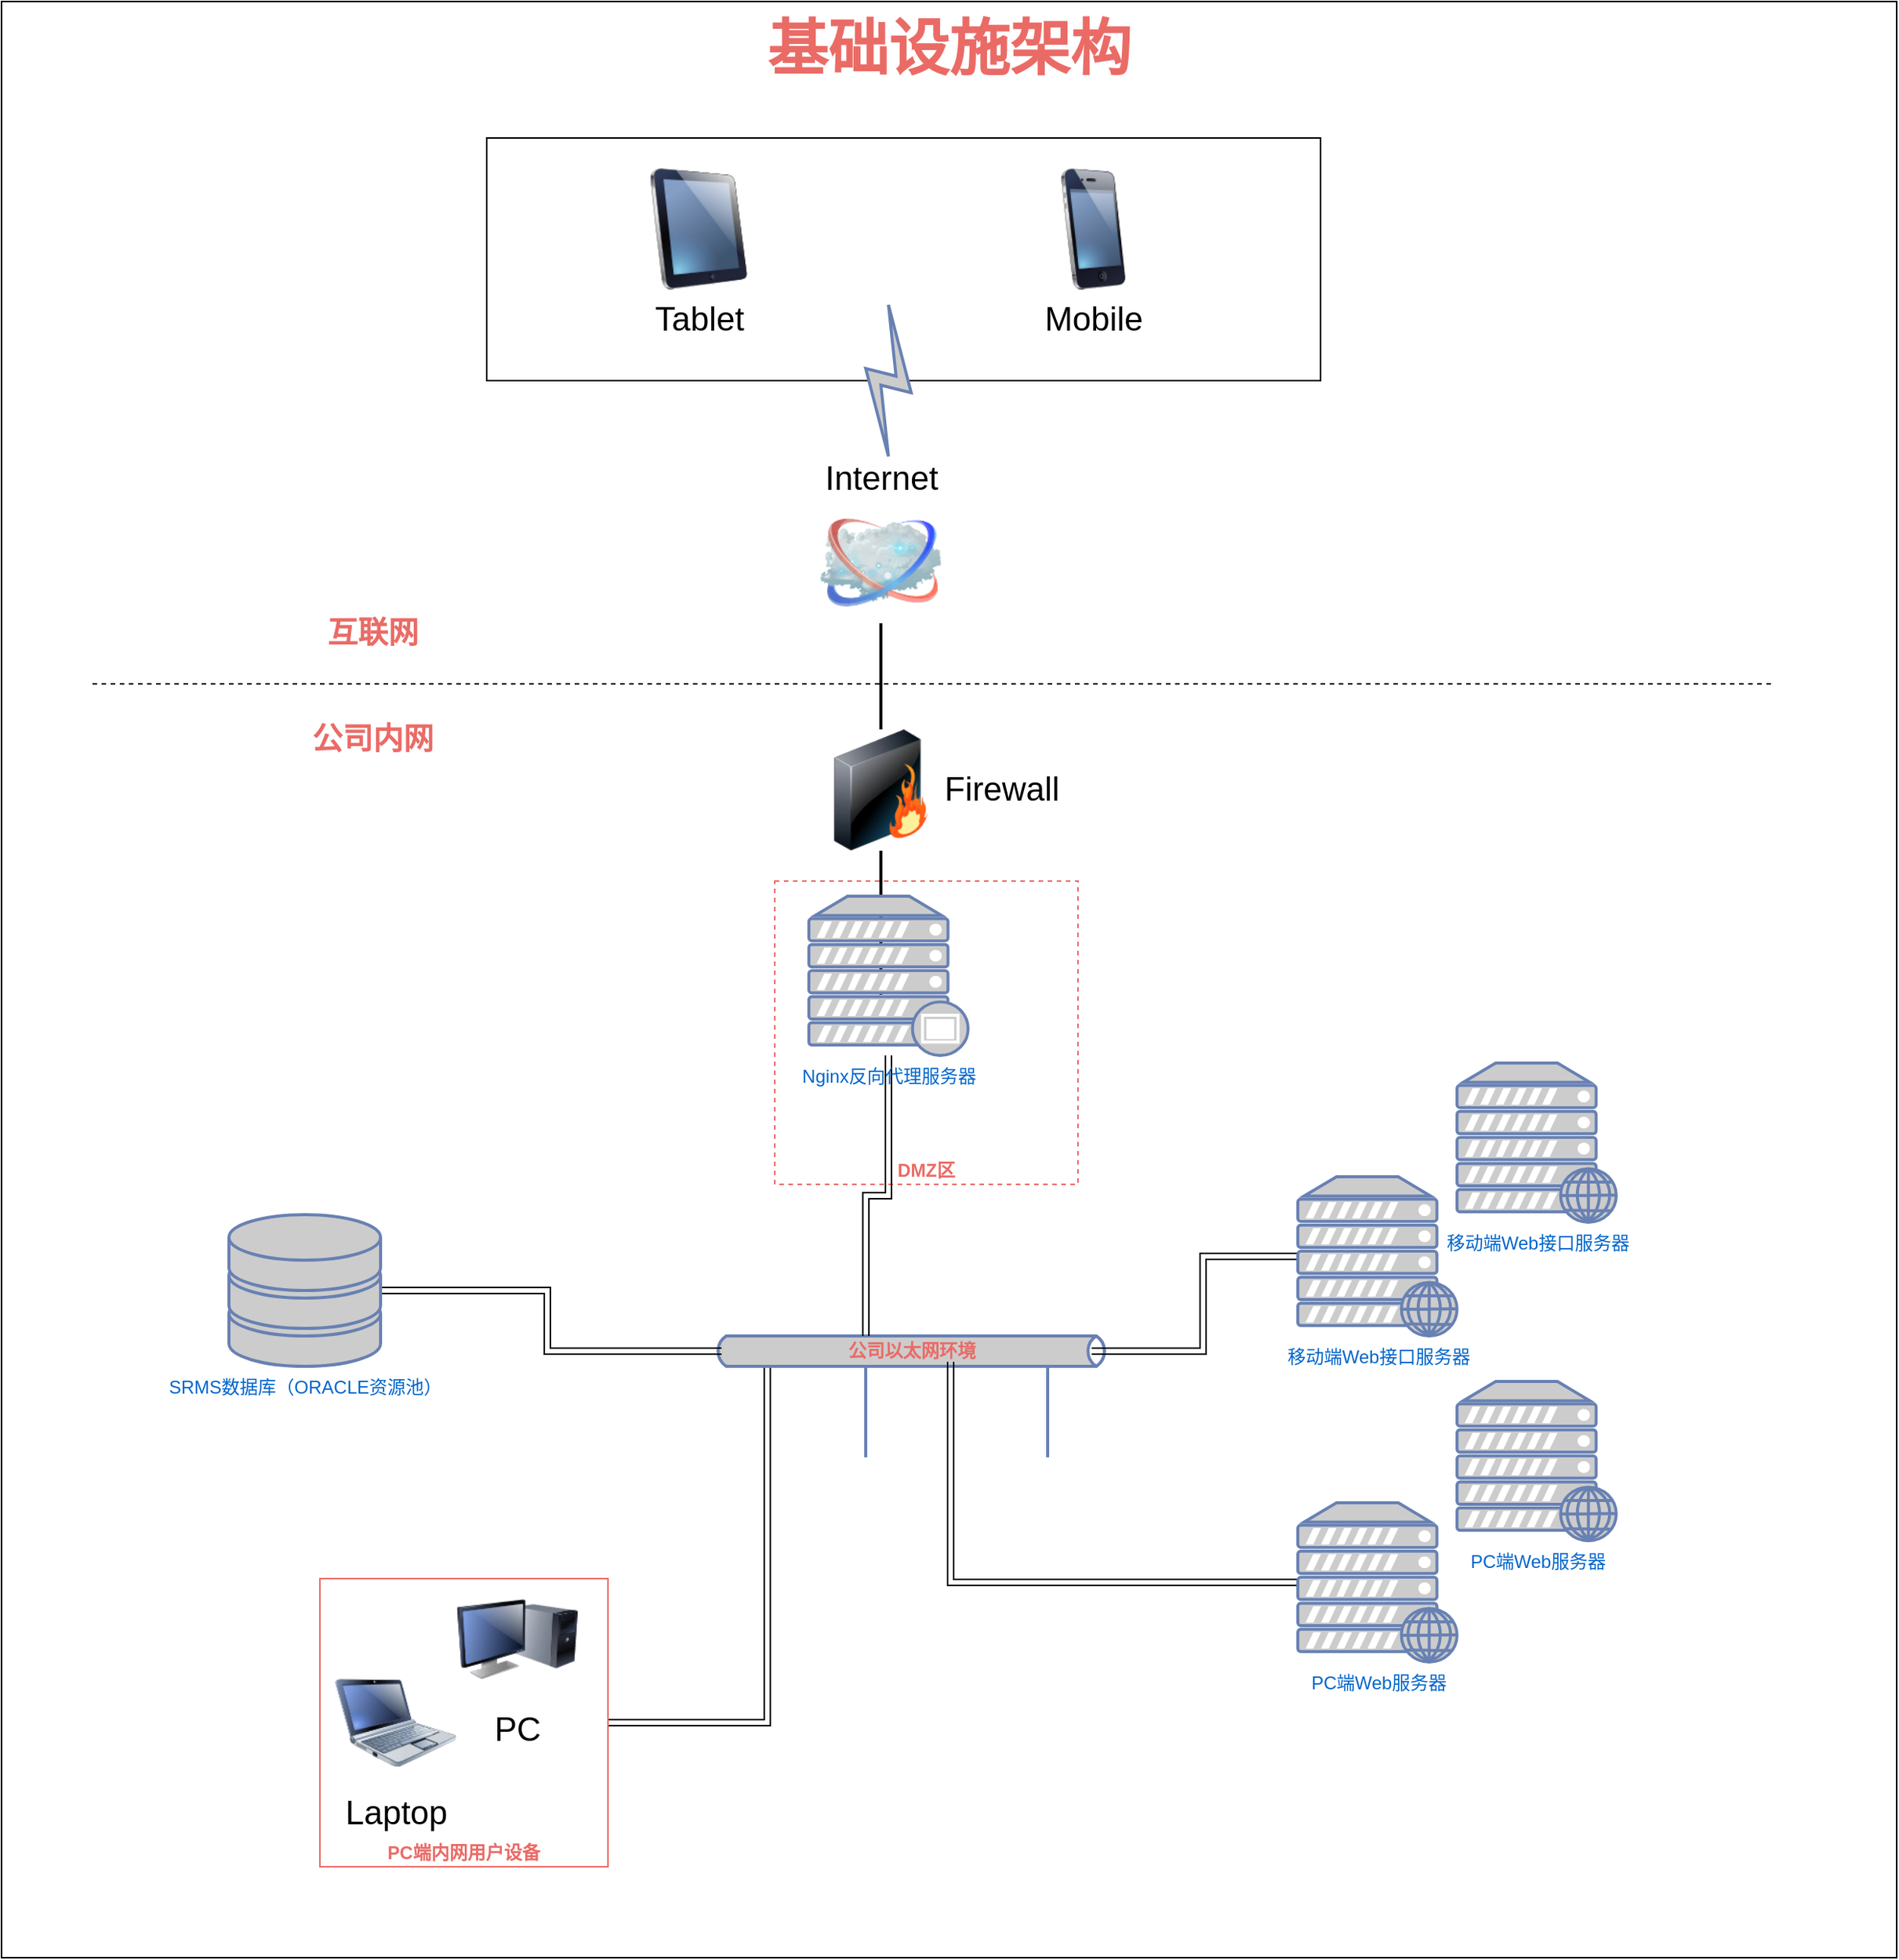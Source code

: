 <mxfile version="21.3.7" type="github">
  <diagram name="Page-1" id="55a83fd1-7818-8e21-69c5-c3457e3827bb">
    <mxGraphModel dx="2135" dy="1355" grid="1" gridSize="10" guides="1" tooltips="1" connect="1" arrows="1" fold="1" page="1" pageScale="1" pageWidth="1100" pageHeight="850" background="none" math="0" shadow="0">
      <root>
        <mxCell id="0" />
        <mxCell id="1" parent="0" />
        <mxCell id="XLqytdU_7IATJD4OvnhC-30" value="基础设施架构" style="rounded=0;whiteSpace=wrap;html=1;fontSize=40;verticalAlign=top;fontColor=#EA6B66;fontStyle=1" vertex="1" parent="1">
          <mxGeometry x="-70" y="-190" width="1250" height="1290" as="geometry" />
        </mxCell>
        <mxCell id="XLqytdU_7IATJD4OvnhC-29" style="edgeStyle=orthogonalEdgeStyle;rounded=0;orthogonalLoop=1;jettySize=auto;html=1;shape=link;entryX=0.135;entryY=0.85;entryDx=0;entryDy=0;entryPerimeter=0;" edge="1" parent="1" source="XLqytdU_7IATJD4OvnhC-28" target="XLqytdU_7IATJD4OvnhC-6">
          <mxGeometry relative="1" as="geometry">
            <mxPoint x="440" y="740" as="targetPoint" />
          </mxGeometry>
        </mxCell>
        <mxCell id="XLqytdU_7IATJD4OvnhC-28" value="PC端内网用户设备" style="whiteSpace=wrap;html=1;aspect=fixed;strokeColor=#EA6B66;verticalAlign=bottom;fontStyle=1;fontColor=#EA6B66;" vertex="1" parent="1">
          <mxGeometry x="140" y="850" width="190" height="190" as="geometry" />
        </mxCell>
        <mxCell id="XLqytdU_7IATJD4OvnhC-23" value="DMZ区" style="whiteSpace=wrap;html=1;aspect=fixed;dashed=1;strokeColor=#EA6B66;verticalAlign=bottom;fontStyle=1;fontColor=#EA6B66;" vertex="1" parent="1">
          <mxGeometry x="440" y="390" width="200" height="200" as="geometry" />
        </mxCell>
        <mxCell id="XLqytdU_7IATJD4OvnhC-2" value="" style="rounded=0;whiteSpace=wrap;html=1;" vertex="1" parent="1">
          <mxGeometry x="250" y="-100" width="550" height="160" as="geometry" />
        </mxCell>
        <mxCell id="69ecfefc5c41e42c-18" style="edgeStyle=none;rounded=0;html=1;labelBackgroundColor=none;endArrow=none;strokeWidth=2;fontFamily=Verdana;fontSize=22" parent="1" target="69ecfefc5c41e42c-3" edge="1">
          <mxGeometry relative="1" as="geometry">
            <mxPoint x="510" y="465" as="sourcePoint" />
          </mxGeometry>
        </mxCell>
        <mxCell id="69ecfefc5c41e42c-2" value="Internet" style="image;html=1;labelBackgroundColor=#ffffff;image=img/lib/clip_art/networking/Cloud_128x128.png;rounded=1;shadow=0;comic=0;strokeWidth=2;fontSize=22;labelPosition=center;verticalLabelPosition=top;align=center;verticalAlign=bottom;" parent="1" vertex="1">
          <mxGeometry x="470" y="140" width="80" height="80" as="geometry" />
        </mxCell>
        <mxCell id="69ecfefc5c41e42c-19" style="edgeStyle=none;rounded=0;html=1;labelBackgroundColor=none;endArrow=none;strokeWidth=2;fontFamily=Verdana;fontSize=22" parent="1" source="69ecfefc5c41e42c-3" target="69ecfefc5c41e42c-2" edge="1">
          <mxGeometry relative="1" as="geometry" />
        </mxCell>
        <mxCell id="69ecfefc5c41e42c-3" value="Firewall" style="image;html=1;labelBackgroundColor=#ffffff;image=img/lib/clip_art/networking/Firewall_128x128.png;rounded=1;shadow=0;comic=0;strokeWidth=2;fontSize=22;labelPosition=right;verticalLabelPosition=middle;align=left;verticalAlign=middle;" parent="1" vertex="1">
          <mxGeometry x="470" y="290" width="80" height="80" as="geometry" />
        </mxCell>
        <mxCell id="69ecfefc5c41e42c-4" value="Tablet" style="image;html=1;labelBackgroundColor=#ffffff;image=img/lib/clip_art/computers/iPad_128x128.png;rounded=1;shadow=0;comic=0;strokeWidth=2;fontSize=22" parent="1" vertex="1">
          <mxGeometry x="350" y="-80" width="80" height="80" as="geometry" />
        </mxCell>
        <mxCell id="69ecfefc5c41e42c-5" value="PC" style="image;html=1;labelBackgroundColor=#ffffff;image=img/lib/clip_art/computers/Monitor_Tower_128x128.png;rounded=1;shadow=0;comic=0;strokeWidth=2;fontSize=22" parent="1" vertex="1">
          <mxGeometry x="230" y="850" width="80" height="80" as="geometry" />
        </mxCell>
        <mxCell id="69ecfefc5c41e42c-8" value="Mobile" style="image;html=1;labelBackgroundColor=#ffffff;image=img/lib/clip_art/telecommunication/iPhone_128x128.png;rounded=1;shadow=0;comic=0;strokeWidth=2;fontSize=22" parent="1" vertex="1">
          <mxGeometry x="610" y="-80" width="80" height="80" as="geometry" />
        </mxCell>
        <mxCell id="69ecfefc5c41e42c-10" value="Laptop" style="image;html=1;labelBackgroundColor=#ffffff;image=img/lib/clip_art/computers/Netbook_128x128.png;rounded=1;shadow=0;comic=0;strokeWidth=2;fontSize=22" parent="1" vertex="1">
          <mxGeometry x="150" y="905" width="80" height="80" as="geometry" />
        </mxCell>
        <mxCell id="XLqytdU_7IATJD4OvnhC-1" value="" style="fontColor=#0066CC;verticalAlign=top;verticalLabelPosition=bottom;labelPosition=center;align=center;html=1;outlineConnect=0;fillColor=#CCCCCC;strokeColor=#6881B3;gradientColor=none;gradientDirection=north;strokeWidth=2;shape=mxgraph.networks.comm_link;" vertex="1" parent="1">
          <mxGeometry x="500" y="10" width="30" height="100" as="geometry" />
        </mxCell>
        <mxCell id="XLqytdU_7IATJD4OvnhC-3" value="" style="endArrow=none;dashed=1;html=1;rounded=0;" edge="1" parent="1">
          <mxGeometry width="50" height="50" relative="1" as="geometry">
            <mxPoint x="-10" y="260" as="sourcePoint" />
            <mxPoint x="1100" y="260" as="targetPoint" />
          </mxGeometry>
        </mxCell>
        <mxCell id="XLqytdU_7IATJD4OvnhC-4" value="互联网" style="text;html=1;strokeColor=none;fillColor=none;align=center;verticalAlign=middle;whiteSpace=wrap;rounded=0;fontSize=20;fontColor=#EA6B66;fontStyle=1" vertex="1" parent="1">
          <mxGeometry x="130" y="210" width="90" height="30" as="geometry" />
        </mxCell>
        <mxCell id="XLqytdU_7IATJD4OvnhC-5" value="公司内网" style="text;html=1;strokeColor=none;fillColor=none;align=center;verticalAlign=middle;whiteSpace=wrap;rounded=0;fontSize=20;fontColor=#EA6B66;fontStyle=1" vertex="1" parent="1">
          <mxGeometry x="130" y="280" width="90" height="30" as="geometry" />
        </mxCell>
        <mxCell id="XLqytdU_7IATJD4OvnhC-15" value="" style="group" vertex="1" connectable="0" parent="1">
          <mxGeometry x="400" y="630" width="260" height="140" as="geometry" />
        </mxCell>
        <mxCell id="XLqytdU_7IATJD4OvnhC-6" value="&lt;b&gt;&lt;font color=&quot;#ea6b66&quot;&gt;公司以太网环境&lt;/font&gt;&lt;/b&gt;" style="html=1;fillColor=#CCCCCC;strokeColor=#6881B3;gradientColor=none;gradientDirection=north;strokeWidth=2;shape=mxgraph.networks.bus;gradientColor=none;gradientDirection=north;fontColor=#ffffff;perimeter=backbonePerimeter;backboneSize=20;" vertex="1" parent="XLqytdU_7IATJD4OvnhC-15">
          <mxGeometry y="60" width="260" height="20" as="geometry" />
        </mxCell>
        <mxCell id="XLqytdU_7IATJD4OvnhC-12" value="" style="strokeColor=#6881B3;edgeStyle=none;rounded=0;endArrow=none;html=1;strokeWidth=2;" edge="1" target="XLqytdU_7IATJD4OvnhC-6" parent="XLqytdU_7IATJD4OvnhC-15">
          <mxGeometry relative="1" as="geometry">
            <mxPoint x="100" y="140" as="sourcePoint" />
          </mxGeometry>
        </mxCell>
        <mxCell id="XLqytdU_7IATJD4OvnhC-14" value="" style="strokeColor=#6881B3;edgeStyle=none;rounded=0;endArrow=none;html=1;strokeWidth=2;" edge="1" target="XLqytdU_7IATJD4OvnhC-6" parent="XLqytdU_7IATJD4OvnhC-15">
          <mxGeometry relative="1" as="geometry">
            <mxPoint x="220" y="140" as="sourcePoint" />
          </mxGeometry>
        </mxCell>
        <mxCell id="XLqytdU_7IATJD4OvnhC-17" value="" style="edgeStyle=orthogonalEdgeStyle;rounded=0;orthogonalLoop=1;jettySize=auto;html=1;shape=link;entryX=0.019;entryY=0.5;entryDx=0;entryDy=0;entryPerimeter=0;" edge="1" parent="1" source="XLqytdU_7IATJD4OvnhC-16" target="XLqytdU_7IATJD4OvnhC-6">
          <mxGeometry relative="1" as="geometry" />
        </mxCell>
        <mxCell id="XLqytdU_7IATJD4OvnhC-16" value="SRMS数据库（ORACLE资源池）" style="fontColor=#0066CC;verticalAlign=top;verticalLabelPosition=bottom;labelPosition=center;align=center;html=1;outlineConnect=0;fillColor=#CCCCCC;strokeColor=#6881B3;gradientColor=none;gradientDirection=north;strokeWidth=2;shape=mxgraph.networks.storage;" vertex="1" parent="1">
          <mxGeometry x="80" y="610" width="100" height="100" as="geometry" />
        </mxCell>
        <mxCell id="XLqytdU_7IATJD4OvnhC-22" style="edgeStyle=orthogonalEdgeStyle;rounded=0;orthogonalLoop=1;jettySize=auto;html=1;shape=link;entryX=0.385;entryY=0;entryDx=0;entryDy=0;entryPerimeter=0;" edge="1" parent="1" source="XLqytdU_7IATJD4OvnhC-18" target="XLqytdU_7IATJD4OvnhC-6">
          <mxGeometry relative="1" as="geometry">
            <mxPoint x="500" y="680" as="targetPoint" />
          </mxGeometry>
        </mxCell>
        <mxCell id="XLqytdU_7IATJD4OvnhC-18" value="Nginx反向代理服务器" style="fontColor=#0066CC;verticalAlign=top;verticalLabelPosition=bottom;labelPosition=center;align=center;html=1;outlineConnect=0;fillColor=#CCCCCC;strokeColor=#6881B3;gradientColor=none;gradientDirection=north;strokeWidth=2;shape=mxgraph.networks.proxy_server;" vertex="1" parent="1">
          <mxGeometry x="462.5" y="400" width="105" height="105" as="geometry" />
        </mxCell>
        <mxCell id="XLqytdU_7IATJD4OvnhC-21" value="" style="edgeStyle=orthogonalEdgeStyle;rounded=0;orthogonalLoop=1;jettySize=auto;html=1;shape=link;entryX=0.958;entryY=0.5;entryDx=0;entryDy=0;entryPerimeter=0;" edge="1" parent="1" source="XLqytdU_7IATJD4OvnhC-19" target="XLqytdU_7IATJD4OvnhC-6">
          <mxGeometry relative="1" as="geometry">
            <mxPoint x="722.5" y="697.5" as="targetPoint" />
          </mxGeometry>
        </mxCell>
        <mxCell id="XLqytdU_7IATJD4OvnhC-19" value="移动端Web接口服务器" style="fontColor=#0066CC;verticalAlign=top;verticalLabelPosition=bottom;labelPosition=center;align=center;html=1;outlineConnect=0;fillColor=#CCCCCC;strokeColor=#6881B3;gradientColor=none;gradientDirection=north;strokeWidth=2;shape=mxgraph.networks.web_server;" vertex="1" parent="1">
          <mxGeometry x="785" y="585" width="105" height="105" as="geometry" />
        </mxCell>
        <mxCell id="XLqytdU_7IATJD4OvnhC-25" style="edgeStyle=orthogonalEdgeStyle;rounded=0;orthogonalLoop=1;jettySize=auto;html=1;entryX=0.6;entryY=0.85;entryDx=0;entryDy=0;entryPerimeter=0;shape=link;" edge="1" parent="1" source="XLqytdU_7IATJD4OvnhC-24" target="XLqytdU_7IATJD4OvnhC-6">
          <mxGeometry relative="1" as="geometry" />
        </mxCell>
        <mxCell id="XLqytdU_7IATJD4OvnhC-24" value="PC端Web服务器" style="fontColor=#0066CC;verticalAlign=top;verticalLabelPosition=bottom;labelPosition=center;align=center;html=1;outlineConnect=0;fillColor=#CCCCCC;strokeColor=#6881B3;gradientColor=none;gradientDirection=north;strokeWidth=2;shape=mxgraph.networks.web_server;" vertex="1" parent="1">
          <mxGeometry x="785" y="800" width="105" height="105" as="geometry" />
        </mxCell>
        <mxCell id="XLqytdU_7IATJD4OvnhC-26" value="移动端Web接口服务器" style="fontColor=#0066CC;verticalAlign=top;verticalLabelPosition=bottom;labelPosition=center;align=center;html=1;outlineConnect=0;fillColor=#CCCCCC;strokeColor=#6881B3;gradientColor=none;gradientDirection=north;strokeWidth=2;shape=mxgraph.networks.web_server;" vertex="1" parent="1">
          <mxGeometry x="890" y="510" width="105" height="105" as="geometry" />
        </mxCell>
        <mxCell id="XLqytdU_7IATJD4OvnhC-27" value="PC端Web服务器" style="fontColor=#0066CC;verticalAlign=top;verticalLabelPosition=bottom;labelPosition=center;align=center;html=1;outlineConnect=0;fillColor=#CCCCCC;strokeColor=#6881B3;gradientColor=none;gradientDirection=north;strokeWidth=2;shape=mxgraph.networks.web_server;" vertex="1" parent="1">
          <mxGeometry x="890" y="720" width="105" height="105" as="geometry" />
        </mxCell>
      </root>
    </mxGraphModel>
  </diagram>
</mxfile>
